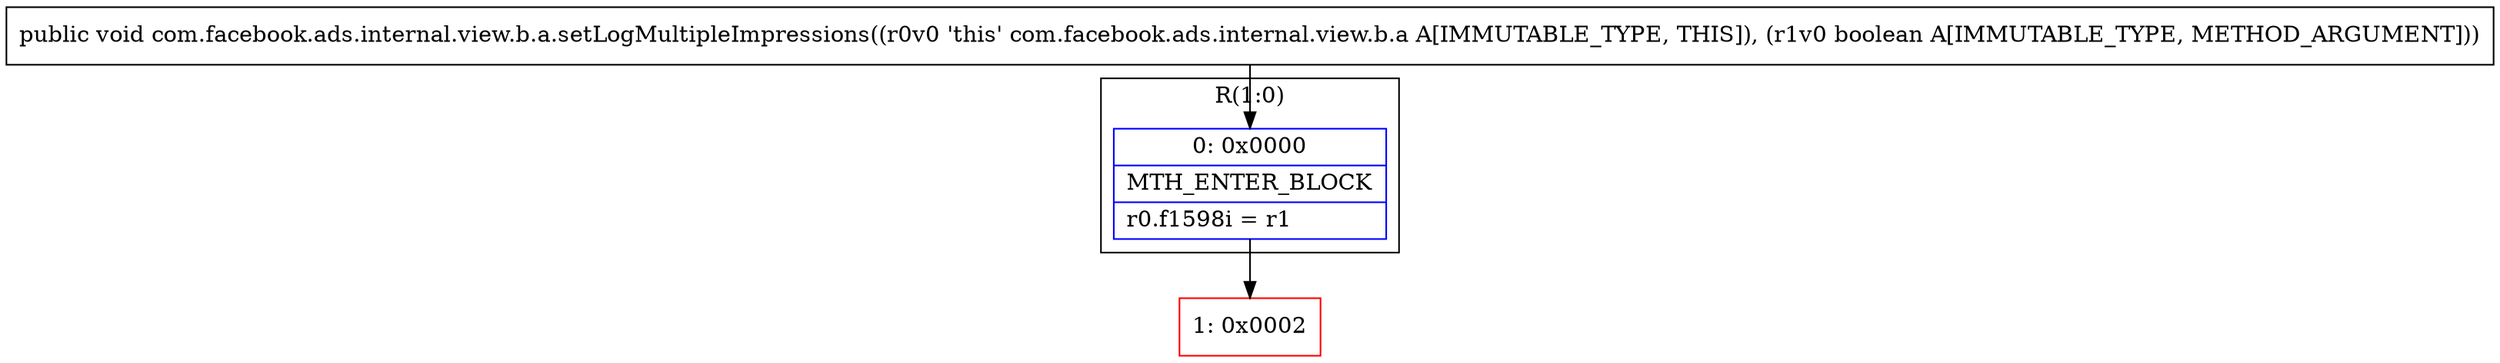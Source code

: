 digraph "CFG forcom.facebook.ads.internal.view.b.a.setLogMultipleImpressions(Z)V" {
subgraph cluster_Region_884658169 {
label = "R(1:0)";
node [shape=record,color=blue];
Node_0 [shape=record,label="{0\:\ 0x0000|MTH_ENTER_BLOCK\l|r0.f1598i = r1\l}"];
}
Node_1 [shape=record,color=red,label="{1\:\ 0x0002}"];
MethodNode[shape=record,label="{public void com.facebook.ads.internal.view.b.a.setLogMultipleImpressions((r0v0 'this' com.facebook.ads.internal.view.b.a A[IMMUTABLE_TYPE, THIS]), (r1v0 boolean A[IMMUTABLE_TYPE, METHOD_ARGUMENT])) }"];
MethodNode -> Node_0;
Node_0 -> Node_1;
}

